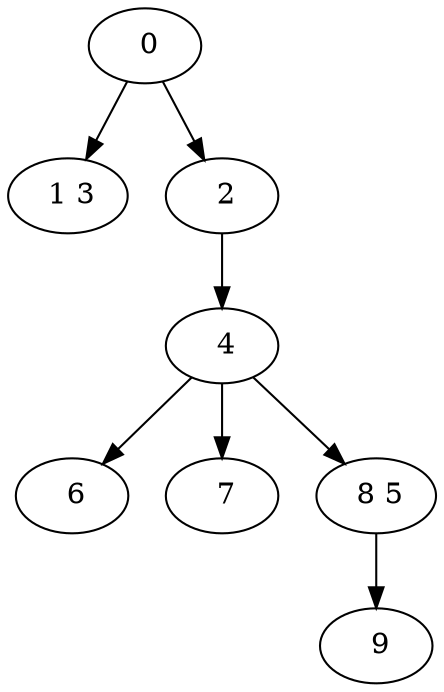 digraph mytree {
" 0" -> " 1 3";
" 0" -> " 2";
" 1 3";
" 2" -> " 4";
" 4" -> " 6";
" 4" -> " 7";
" 4" -> " 8 5";
" 6";
" 7";
" 8 5" -> " 9";
" 9";
}
